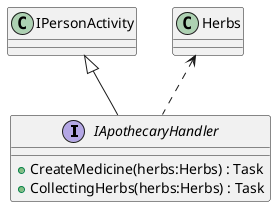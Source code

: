 @startuml
interface IApothecaryHandler {
    + CreateMedicine(herbs:Herbs) : Task
    + CollectingHerbs(herbs:Herbs) : Task
}
IPersonActivity <|-- IApothecaryHandler
Herbs <.. IApothecaryHandler

@enduml
